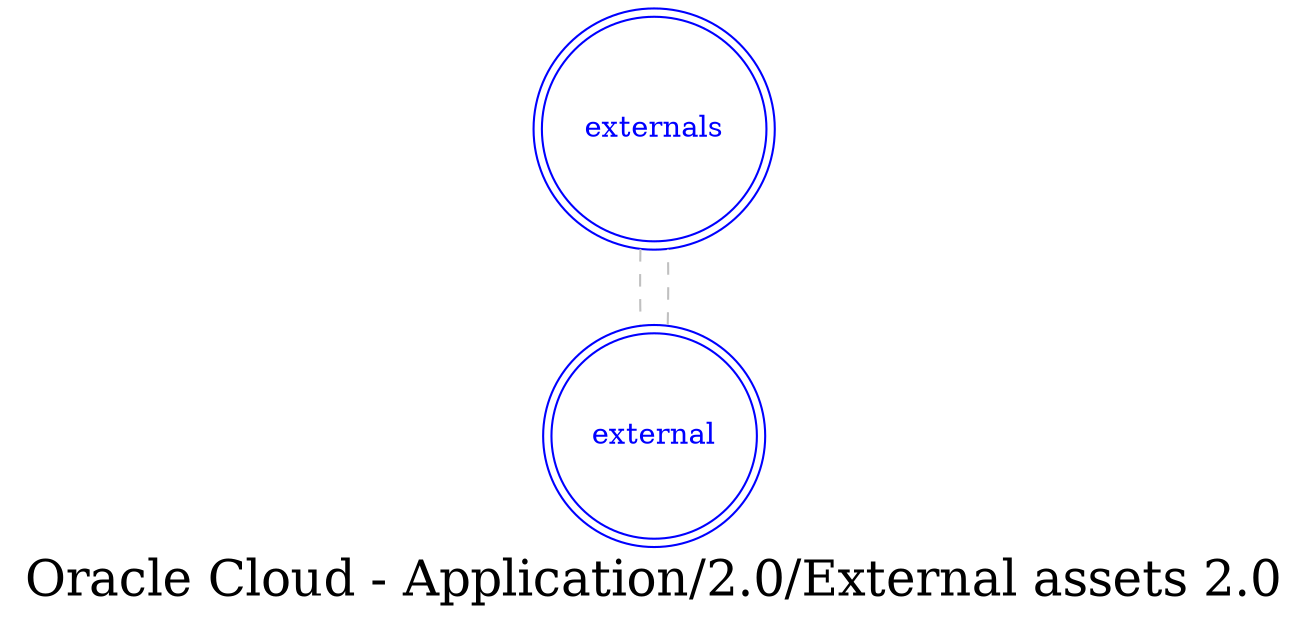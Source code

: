 digraph LexiconGraph {
graph[label="Oracle Cloud - Application/2.0/External assets 2.0", fontsize=24]
splines=true
"externals" [color=blue, fontcolor=blue, shape=doublecircle]
"external" [color=blue, fontcolor=blue, shape=doublecircle]
"external" -> "externals" [color=grey, fontcolor=grey, arrowhead=none, arrowtail=none, style=dashed]
"externals" -> "external" [color=grey, fontcolor=grey, arrowhead=none, arrowtail=none, style=dashed]
}
